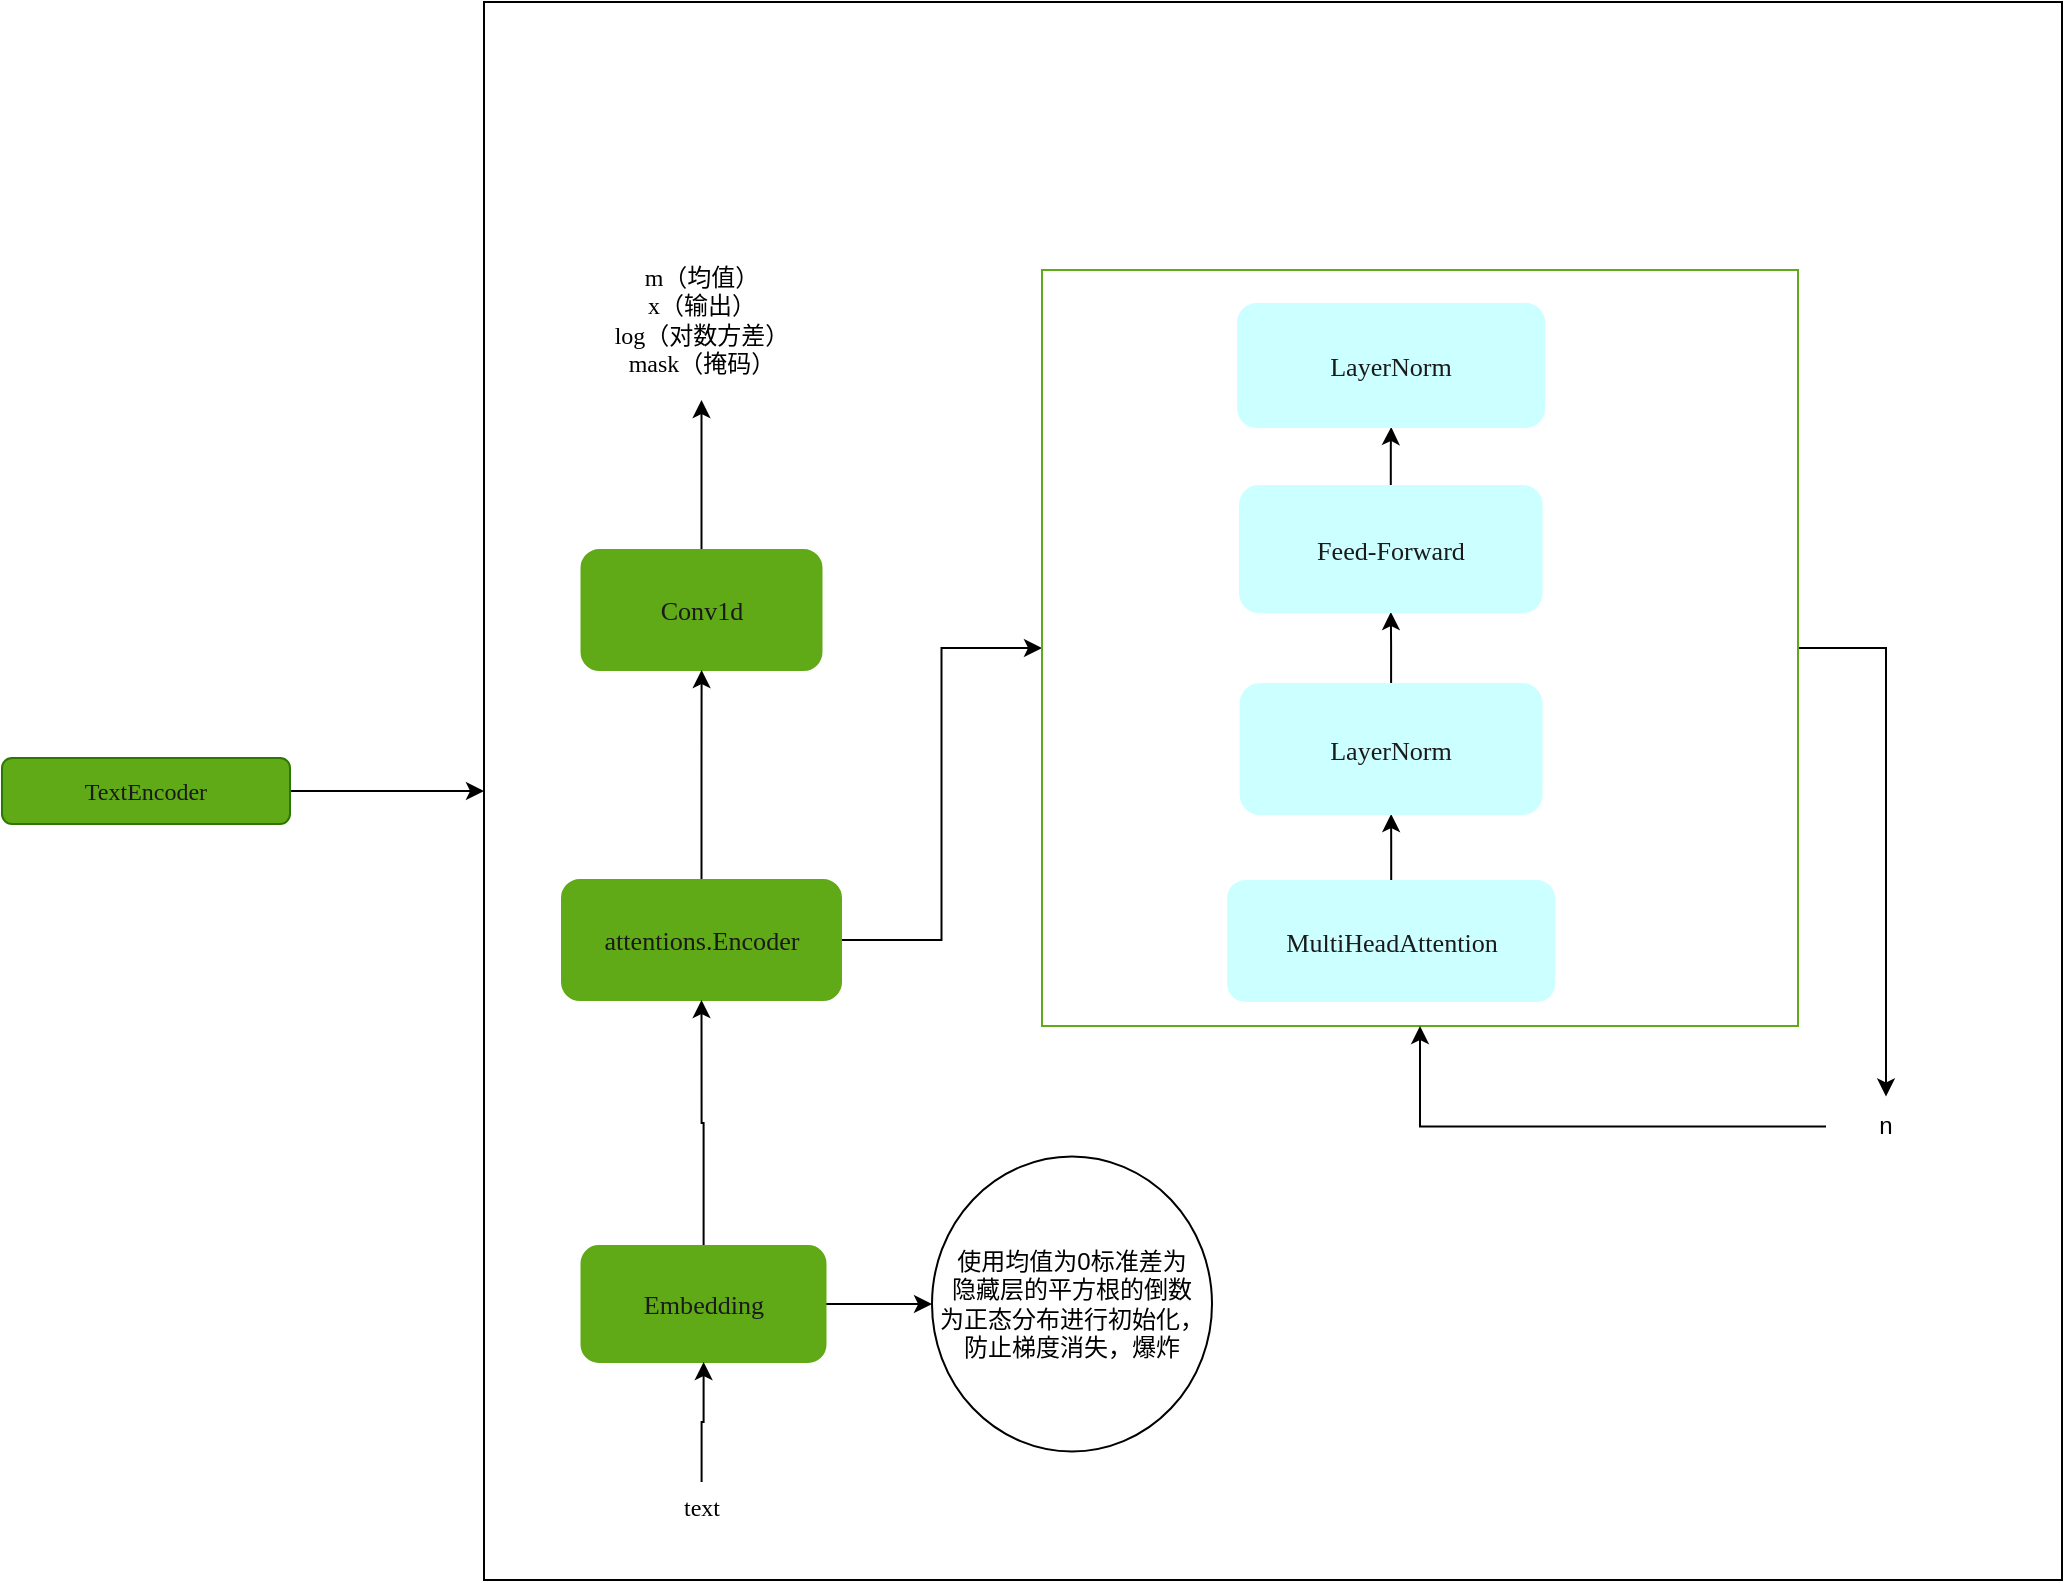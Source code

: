 <mxfile version="26.0.2">
  <diagram name="Page-1" id="c7558073-3199-34d8-9f00-42111426c3f3">
    <mxGraphModel dx="1723" dy="1977" grid="0" gridSize="10" guides="1" tooltips="1" connect="1" arrows="1" fold="1" page="0" pageScale="1" pageWidth="826" pageHeight="1169" background="none" math="0" shadow="0">
      <root>
        <mxCell id="0" />
        <mxCell id="1" parent="0" />
        <mxCell id="JyKCz9A21-HAHrsIMus4-114" style="edgeStyle=orthogonalEdgeStyle;rounded=0;orthogonalLoop=1;jettySize=auto;html=1;" edge="1" parent="1" source="JyKCz9A21-HAHrsIMus4-101" target="JyKCz9A21-HAHrsIMus4-112">
          <mxGeometry relative="1" as="geometry" />
        </mxCell>
        <mxCell id="JyKCz9A21-HAHrsIMus4-101" value="TextEncoder" style="rounded=1;whiteSpace=wrap;html=1;fillColor=#60a917;strokeColor=#2D7600;fontColor=#1A1A1A;fontStyle=0;fontFamily=Comic Sans MS;" vertex="1" parent="1">
          <mxGeometry x="-241" y="-626" width="144" height="33" as="geometry" />
        </mxCell>
        <mxCell id="JyKCz9A21-HAHrsIMus4-112" value="" style="whiteSpace=wrap;html=1;aspect=fixed;labelBackgroundColor=#60A917;fontColor=#1A1A1A;fontFamily=Comic Sans MS;" vertex="1" parent="1">
          <mxGeometry y="-1004" width="789" height="789" as="geometry" />
        </mxCell>
        <mxCell id="JyKCz9A21-HAHrsIMus4-137" style="edgeStyle=orthogonalEdgeStyle;rounded=0;orthogonalLoop=1;jettySize=auto;html=1;" edge="1" parent="1" source="JyKCz9A21-HAHrsIMus4-116" target="JyKCz9A21-HAHrsIMus4-138">
          <mxGeometry relative="1" as="geometry">
            <mxPoint x="108.667" y="-795" as="targetPoint" />
          </mxGeometry>
        </mxCell>
        <mxCell id="JyKCz9A21-HAHrsIMus4-116" value="&lt;div style=&quot;&quot;&gt;&lt;div style=&quot;font-size: 9.8pt;&quot;&gt;Conv1d&lt;/div&gt;&lt;/div&gt;" style="rounded=1;whiteSpace=wrap;html=1;fontColor=#1A1A1A;labelBackgroundColor=#60A917;strokeColor=#60A917;fillColor=#60A917;fontFamily=Comic Sans MS;" vertex="1" parent="1">
          <mxGeometry x="48.75" y="-730" width="120" height="60" as="geometry" />
        </mxCell>
        <mxCell id="JyKCz9A21-HAHrsIMus4-127" style="edgeStyle=orthogonalEdgeStyle;rounded=0;orthogonalLoop=1;jettySize=auto;html=1;" edge="1" parent="1" source="JyKCz9A21-HAHrsIMus4-117" target="JyKCz9A21-HAHrsIMus4-116">
          <mxGeometry relative="1" as="geometry" />
        </mxCell>
        <mxCell id="JyKCz9A21-HAHrsIMus4-134" style="edgeStyle=orthogonalEdgeStyle;rounded=0;orthogonalLoop=1;jettySize=auto;html=1;entryX=0;entryY=0.5;entryDx=0;entryDy=0;" edge="1" parent="1" source="JyKCz9A21-HAHrsIMus4-117" target="JyKCz9A21-HAHrsIMus4-133">
          <mxGeometry relative="1" as="geometry" />
        </mxCell>
        <mxCell id="JyKCz9A21-HAHrsIMus4-117" value="&lt;div&gt;&lt;div style=&quot;font-size: 9.8pt;&quot;&gt;&lt;font style=&quot;color: rgb(26, 26, 26);&quot;&gt;attentions&lt;span style=&quot;background-color: rgb(96, 169, 23);&quot;&gt;.&lt;/span&gt;Encoder&lt;/font&gt;&lt;/div&gt;&lt;/div&gt;" style="rounded=1;whiteSpace=wrap;html=1;fillColor=#60A917;strokeColor=#60A917;fontFamily=Comic Sans MS;" vertex="1" parent="1">
          <mxGeometry x="39" y="-565" width="139.5" height="60" as="geometry" />
        </mxCell>
        <mxCell id="JyKCz9A21-HAHrsIMus4-126" style="edgeStyle=orthogonalEdgeStyle;rounded=0;orthogonalLoop=1;jettySize=auto;html=1;entryX=0.5;entryY=1;entryDx=0;entryDy=0;" edge="1" parent="1" source="JyKCz9A21-HAHrsIMus4-118" target="JyKCz9A21-HAHrsIMus4-117">
          <mxGeometry relative="1" as="geometry" />
        </mxCell>
        <mxCell id="JyKCz9A21-HAHrsIMus4-129" style="edgeStyle=orthogonalEdgeStyle;rounded=0;orthogonalLoop=1;jettySize=auto;html=1;" edge="1" parent="1" source="JyKCz9A21-HAHrsIMus4-118" target="JyKCz9A21-HAHrsIMus4-128">
          <mxGeometry relative="1" as="geometry" />
        </mxCell>
        <mxCell id="JyKCz9A21-HAHrsIMus4-118" value="&lt;div style=&quot;&quot;&gt;&lt;div style=&quot;font-size: 9.8pt;&quot;&gt;&lt;span style=&quot;background-color: rgb(96, 169, 23);&quot;&gt;Embedding&lt;/span&gt;&lt;/div&gt;&lt;/div&gt;" style="rounded=1;whiteSpace=wrap;html=1;fontFamily=Comic Sans MS;labelBackgroundColor=#FFFFFF;fillStyle=solid;fillColor=#60a917;fontColor=#1B1B1B;strokeColor=#60A917;" vertex="1" parent="1">
          <mxGeometry x="48.75" y="-382" width="122" height="58" as="geometry" />
        </mxCell>
        <mxCell id="JyKCz9A21-HAHrsIMus4-122" style="edgeStyle=orthogonalEdgeStyle;rounded=0;orthogonalLoop=1;jettySize=auto;html=1;" edge="1" parent="1" source="JyKCz9A21-HAHrsIMus4-121" target="JyKCz9A21-HAHrsIMus4-118">
          <mxGeometry relative="1" as="geometry" />
        </mxCell>
        <mxCell id="JyKCz9A21-HAHrsIMus4-121" value="text" style="text;html=1;align=center;verticalAlign=middle;whiteSpace=wrap;rounded=0;fontFamily=Comic Sans MS;" vertex="1" parent="1">
          <mxGeometry x="78.75" y="-264" width="60" height="26" as="geometry" />
        </mxCell>
        <mxCell id="JyKCz9A21-HAHrsIMus4-128" value="使用均值为0标准差为&lt;br&gt;隐藏层的平方根的倒数&lt;br&gt;为正态分布进行初始化，&lt;br&gt;防止梯度消失，爆炸" style="ellipse;whiteSpace=wrap;html=1;" vertex="1" parent="1">
          <mxGeometry x="224" y="-426.75" width="140" height="147.5" as="geometry" />
        </mxCell>
        <mxCell id="JyKCz9A21-HAHrsIMus4-149" style="edgeStyle=orthogonalEdgeStyle;rounded=0;orthogonalLoop=1;jettySize=auto;html=1;entryX=0.5;entryY=0;entryDx=0;entryDy=0;" edge="1" parent="1" source="JyKCz9A21-HAHrsIMus4-133" target="JyKCz9A21-HAHrsIMus4-148">
          <mxGeometry relative="1" as="geometry" />
        </mxCell>
        <mxCell id="JyKCz9A21-HAHrsIMus4-133" value="" style="whiteSpace=wrap;html=1;aspect=fixed;strokeColor=#60A917;gradientColor=none;fillColor=default;" vertex="1" parent="1">
          <mxGeometry x="279" y="-870" width="378" height="378" as="geometry" />
        </mxCell>
        <mxCell id="JyKCz9A21-HAHrsIMus4-138" value="&lt;font face=&quot;Comic Sans MS&quot;&gt;m（均值）&lt;/font&gt;&lt;div&gt;&lt;font face=&quot;Comic Sans MS&quot;&gt;x（输出）&lt;br&gt;log（对数方差）&lt;/font&gt;&lt;/div&gt;&lt;div&gt;&lt;font face=&quot;Comic Sans MS&quot;&gt;mask（掩码）&lt;/font&gt;&lt;/div&gt;" style="text;html=1;align=center;verticalAlign=middle;whiteSpace=wrap;rounded=0;" vertex="1" parent="1">
          <mxGeometry x="6.57" y="-885" width="204.37" height="80" as="geometry" />
        </mxCell>
        <mxCell id="JyKCz9A21-HAHrsIMus4-141" style="edgeStyle=orthogonalEdgeStyle;rounded=0;orthogonalLoop=1;jettySize=auto;html=1;entryX=0.5;entryY=1;entryDx=0;entryDy=0;" edge="1" parent="1" source="JyKCz9A21-HAHrsIMus4-139" target="JyKCz9A21-HAHrsIMus4-140">
          <mxGeometry relative="1" as="geometry" />
        </mxCell>
        <mxCell id="JyKCz9A21-HAHrsIMus4-139" value="&lt;div style=&quot;&quot;&gt;&lt;div style=&quot;font-size: 9.8pt;&quot;&gt;&lt;div style=&quot;&quot;&gt;&lt;div style=&quot;font-size: 9.8pt;&quot;&gt;MultiHeadAttention&lt;/div&gt;&lt;/div&gt;&lt;/div&gt;&lt;/div&gt;" style="rounded=1;whiteSpace=wrap;html=1;labelBackgroundColor=#CCFFFF;strokeColor=none;fillColor=#CCFFFF;labelBorderColor=none;fontColor=#1A1A1A;fontFamily=Comic Sans MS;" vertex="1" parent="1">
          <mxGeometry x="371.56" y="-565" width="164" height="61" as="geometry" />
        </mxCell>
        <mxCell id="JyKCz9A21-HAHrsIMus4-143" style="edgeStyle=orthogonalEdgeStyle;rounded=0;orthogonalLoop=1;jettySize=auto;html=1;entryX=0.5;entryY=1;entryDx=0;entryDy=0;" edge="1" parent="1" source="JyKCz9A21-HAHrsIMus4-140" target="JyKCz9A21-HAHrsIMus4-142">
          <mxGeometry relative="1" as="geometry" />
        </mxCell>
        <mxCell id="JyKCz9A21-HAHrsIMus4-140" value="&lt;div style=&quot;&quot;&gt;&lt;div style=&quot;font-size: 9.8pt;&quot;&gt;LayerNorm&lt;/div&gt;&lt;/div&gt;" style="rounded=1;whiteSpace=wrap;html=1;fontColor=#1A1A1A;labelBackgroundColor=#CCFFFF;strokeColor=#CCFFFF;fillColor=#CCFFFF;fontFamily=Comic Sans MS;" vertex="1" parent="1">
          <mxGeometry x="378.31" y="-663" width="150.5" height="65" as="geometry" />
        </mxCell>
        <mxCell id="JyKCz9A21-HAHrsIMus4-145" style="edgeStyle=orthogonalEdgeStyle;rounded=0;orthogonalLoop=1;jettySize=auto;html=1;" edge="1" parent="1" source="JyKCz9A21-HAHrsIMus4-142" target="JyKCz9A21-HAHrsIMus4-144">
          <mxGeometry relative="1" as="geometry" />
        </mxCell>
        <mxCell id="JyKCz9A21-HAHrsIMus4-142" value="&lt;div style=&quot;&quot;&gt;&lt;div style=&quot;&quot;&gt;&lt;font&gt;&lt;span style=&quot;font-size: 13.067px;&quot;&gt;Feed-Forward&lt;/span&gt;&lt;/font&gt;&lt;font style=&quot;&quot;&gt;&lt;span style=&quot;font-size: 9.8pt;&quot;&gt;&lt;/span&gt;&lt;/font&gt;&lt;/div&gt;&lt;/div&gt;" style="rounded=1;whiteSpace=wrap;html=1;labelBackgroundColor=#CCFFFF;fontColor=#1A1A1A;strokeColor=#CCFFFF;fillColor=#CCFFFF;fontFamily=Comic Sans MS;" vertex="1" parent="1">
          <mxGeometry x="378" y="-762" width="150.81" height="63" as="geometry" />
        </mxCell>
        <mxCell id="JyKCz9A21-HAHrsIMus4-144" value="&lt;div style=&quot;&quot;&gt;&lt;div style=&quot;font-size: 9.8pt;&quot;&gt;LayerNorm&lt;/div&gt;&lt;/div&gt;" style="rounded=1;whiteSpace=wrap;html=1;fontColor=#1A1A1A;labelBackgroundColor=#CCFFFF;strokeColor=#CCFFFF;fillColor=#CCFFFF;fontFamily=Comic Sans MS;" vertex="1" parent="1">
          <mxGeometry x="377.06" y="-853" width="153" height="61.5" as="geometry" />
        </mxCell>
        <mxCell id="JyKCz9A21-HAHrsIMus4-151" style="edgeStyle=orthogonalEdgeStyle;rounded=0;orthogonalLoop=1;jettySize=auto;html=1;entryX=0.5;entryY=1;entryDx=0;entryDy=0;" edge="1" parent="1" source="JyKCz9A21-HAHrsIMus4-148" target="JyKCz9A21-HAHrsIMus4-133">
          <mxGeometry relative="1" as="geometry" />
        </mxCell>
        <mxCell id="JyKCz9A21-HAHrsIMus4-148" value="n" style="text;html=1;align=center;verticalAlign=middle;whiteSpace=wrap;rounded=0;" vertex="1" parent="1">
          <mxGeometry x="671" y="-456.75" width="60" height="30" as="geometry" />
        </mxCell>
      </root>
    </mxGraphModel>
  </diagram>
</mxfile>

